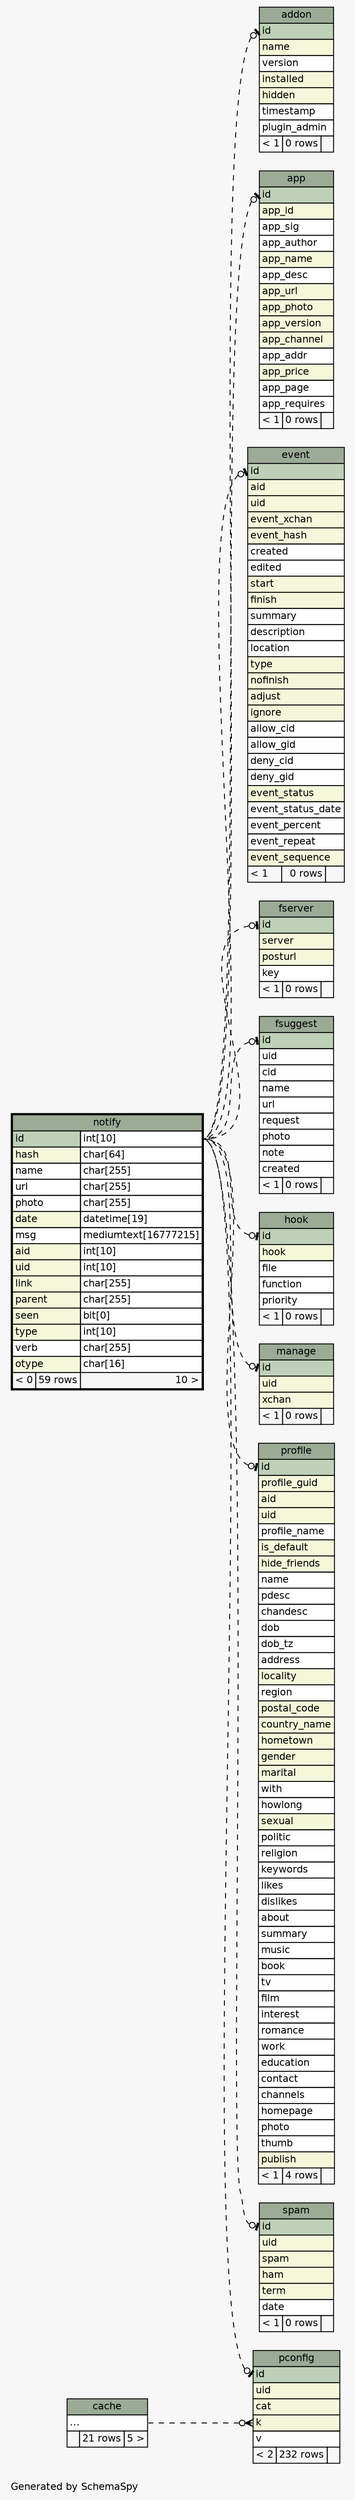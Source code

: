 // dot 2.26.3 on Linux 3.2.0-4-686-pae
// SchemaSpy rev 590
digraph "impliedTwoDegreesRelationshipsDiagram" {
  graph [
    rankdir="RL"
    bgcolor="#f7f7f7"
    label="\nGenerated by SchemaSpy"
    labeljust="l"
    nodesep="0.18"
    ranksep="0.46"
    fontname="Helvetica"
    fontsize="11"
  ];
  node [
    fontname="Helvetica"
    fontsize="11"
    shape="plaintext"
  ];
  edge [
    arrowsize="0.8"
  ];
  "addon":"id":w -> "notify":"id.type":e [arrowhead=none dir=back arrowtail=teeodot style=dashed];
  "app":"id":w -> "notify":"id.type":e [arrowhead=none dir=back arrowtail=teeodot style=dashed];
  "event":"id":w -> "notify":"id.type":e [arrowhead=none dir=back arrowtail=teeodot style=dashed];
  "fserver":"id":w -> "notify":"id.type":e [arrowhead=none dir=back arrowtail=teeodot style=dashed];
  "fsuggest":"id":w -> "notify":"id.type":e [arrowhead=none dir=back arrowtail=teeodot style=dashed];
  "hook":"id":w -> "notify":"id.type":e [arrowhead=none dir=back arrowtail=teeodot style=dashed];
  "manage":"id":w -> "notify":"id.type":e [arrowhead=none dir=back arrowtail=teeodot style=dashed];
  "pconfig":"id":w -> "notify":"id.type":e [arrowhead=none dir=back arrowtail=teeodot style=dashed];
  "pconfig":"k":w -> "cache":"elipses":e [arrowhead=none dir=back arrowtail=crowodot style=dashed];
  "profile":"id":w -> "notify":"id.type":e [arrowhead=none dir=back arrowtail=teeodot style=dashed];
  "spam":"id":w -> "notify":"id.type":e [arrowhead=none dir=back arrowtail=teeodot style=dashed];
  "addon" [
    label=<
    <TABLE BORDER="0" CELLBORDER="1" CELLSPACING="0" BGCOLOR="#ffffff">
      <TR><TD COLSPAN="3" BGCOLOR="#9bab96" ALIGN="CENTER">addon</TD></TR>
      <TR><TD PORT="id" COLSPAN="3" BGCOLOR="#bed1b8" ALIGN="LEFT">id</TD></TR>
      <TR><TD PORT="name" COLSPAN="3" BGCOLOR="#f4f7da" ALIGN="LEFT">name</TD></TR>
      <TR><TD PORT="version" COLSPAN="3" ALIGN="LEFT">version</TD></TR>
      <TR><TD PORT="installed" COLSPAN="3" BGCOLOR="#f4f7da" ALIGN="LEFT">installed</TD></TR>
      <TR><TD PORT="hidden" COLSPAN="3" BGCOLOR="#f4f7da" ALIGN="LEFT">hidden</TD></TR>
      <TR><TD PORT="timestamp" COLSPAN="3" ALIGN="LEFT">timestamp</TD></TR>
      <TR><TD PORT="plugin_admin" COLSPAN="3" ALIGN="LEFT">plugin_admin</TD></TR>
      <TR><TD ALIGN="LEFT" BGCOLOR="#f7f7f7">&lt; 1</TD><TD ALIGN="RIGHT" BGCOLOR="#f7f7f7">0 rows</TD><TD ALIGN="RIGHT" BGCOLOR="#f7f7f7">  </TD></TR>
    </TABLE>>
    URL="addon.html"
    tooltip="addon"
  ];
  "app" [
    label=<
    <TABLE BORDER="0" CELLBORDER="1" CELLSPACING="0" BGCOLOR="#ffffff">
      <TR><TD COLSPAN="3" BGCOLOR="#9bab96" ALIGN="CENTER">app</TD></TR>
      <TR><TD PORT="id" COLSPAN="3" BGCOLOR="#bed1b8" ALIGN="LEFT">id</TD></TR>
      <TR><TD PORT="app_id" COLSPAN="3" BGCOLOR="#f4f7da" ALIGN="LEFT">app_id</TD></TR>
      <TR><TD PORT="app_sig" COLSPAN="3" ALIGN="LEFT">app_sig</TD></TR>
      <TR><TD PORT="app_author" COLSPAN="3" ALIGN="LEFT">app_author</TD></TR>
      <TR><TD PORT="app_name" COLSPAN="3" BGCOLOR="#f4f7da" ALIGN="LEFT">app_name</TD></TR>
      <TR><TD PORT="app_desc" COLSPAN="3" ALIGN="LEFT">app_desc</TD></TR>
      <TR><TD PORT="app_url" COLSPAN="3" BGCOLOR="#f4f7da" ALIGN="LEFT">app_url</TD></TR>
      <TR><TD PORT="app_photo" COLSPAN="3" BGCOLOR="#f4f7da" ALIGN="LEFT">app_photo</TD></TR>
      <TR><TD PORT="app_version" COLSPAN="3" BGCOLOR="#f4f7da" ALIGN="LEFT">app_version</TD></TR>
      <TR><TD PORT="app_channel" COLSPAN="3" BGCOLOR="#f4f7da" ALIGN="LEFT">app_channel</TD></TR>
      <TR><TD PORT="app_addr" COLSPAN="3" ALIGN="LEFT">app_addr</TD></TR>
      <TR><TD PORT="app_price" COLSPAN="3" BGCOLOR="#f4f7da" ALIGN="LEFT">app_price</TD></TR>
      <TR><TD PORT="app_page" COLSPAN="3" ALIGN="LEFT">app_page</TD></TR>
      <TR><TD PORT="app_requires" COLSPAN="3" ALIGN="LEFT">app_requires</TD></TR>
      <TR><TD ALIGN="LEFT" BGCOLOR="#f7f7f7">&lt; 1</TD><TD ALIGN="RIGHT" BGCOLOR="#f7f7f7">0 rows</TD><TD ALIGN="RIGHT" BGCOLOR="#f7f7f7">  </TD></TR>
    </TABLE>>
    URL="app.html"
    tooltip="app"
  ];
  "cache" [
    label=<
    <TABLE BORDER="0" CELLBORDER="1" CELLSPACING="0" BGCOLOR="#ffffff">
      <TR><TD COLSPAN="3" BGCOLOR="#9bab96" ALIGN="CENTER">cache</TD></TR>
      <TR><TD PORT="elipses" COLSPAN="3" ALIGN="LEFT">...</TD></TR>
      <TR><TD ALIGN="LEFT" BGCOLOR="#f7f7f7">  </TD><TD ALIGN="RIGHT" BGCOLOR="#f7f7f7">21 rows</TD><TD ALIGN="RIGHT" BGCOLOR="#f7f7f7">5 &gt;</TD></TR>
    </TABLE>>
    URL="cache.html"
    tooltip="cache"
  ];
  "event" [
    label=<
    <TABLE BORDER="0" CELLBORDER="1" CELLSPACING="0" BGCOLOR="#ffffff">
      <TR><TD COLSPAN="3" BGCOLOR="#9bab96" ALIGN="CENTER">event</TD></TR>
      <TR><TD PORT="id" COLSPAN="3" BGCOLOR="#bed1b8" ALIGN="LEFT">id</TD></TR>
      <TR><TD PORT="aid" COLSPAN="3" BGCOLOR="#f4f7da" ALIGN="LEFT">aid</TD></TR>
      <TR><TD PORT="uid" COLSPAN="3" BGCOLOR="#f4f7da" ALIGN="LEFT">uid</TD></TR>
      <TR><TD PORT="event_xchan" COLSPAN="3" BGCOLOR="#f4f7da" ALIGN="LEFT">event_xchan</TD></TR>
      <TR><TD PORT="event_hash" COLSPAN="3" BGCOLOR="#f4f7da" ALIGN="LEFT">event_hash</TD></TR>
      <TR><TD PORT="created" COLSPAN="3" ALIGN="LEFT">created</TD></TR>
      <TR><TD PORT="edited" COLSPAN="3" ALIGN="LEFT">edited</TD></TR>
      <TR><TD PORT="start" COLSPAN="3" BGCOLOR="#f4f7da" ALIGN="LEFT">start</TD></TR>
      <TR><TD PORT="finish" COLSPAN="3" BGCOLOR="#f4f7da" ALIGN="LEFT">finish</TD></TR>
      <TR><TD PORT="summary" COLSPAN="3" ALIGN="LEFT">summary</TD></TR>
      <TR><TD PORT="description" COLSPAN="3" ALIGN="LEFT">description</TD></TR>
      <TR><TD PORT="location" COLSPAN="3" ALIGN="LEFT">location</TD></TR>
      <TR><TD PORT="type" COLSPAN="3" BGCOLOR="#f4f7da" ALIGN="LEFT">type</TD></TR>
      <TR><TD PORT="nofinish" COLSPAN="3" BGCOLOR="#f4f7da" ALIGN="LEFT">nofinish</TD></TR>
      <TR><TD PORT="adjust" COLSPAN="3" BGCOLOR="#f4f7da" ALIGN="LEFT">adjust</TD></TR>
      <TR><TD PORT="ignore" COLSPAN="3" BGCOLOR="#f4f7da" ALIGN="LEFT">ignore</TD></TR>
      <TR><TD PORT="allow_cid" COLSPAN="3" ALIGN="LEFT">allow_cid</TD></TR>
      <TR><TD PORT="allow_gid" COLSPAN="3" ALIGN="LEFT">allow_gid</TD></TR>
      <TR><TD PORT="deny_cid" COLSPAN="3" ALIGN="LEFT">deny_cid</TD></TR>
      <TR><TD PORT="deny_gid" COLSPAN="3" ALIGN="LEFT">deny_gid</TD></TR>
      <TR><TD PORT="event_status" COLSPAN="3" BGCOLOR="#f4f7da" ALIGN="LEFT">event_status</TD></TR>
      <TR><TD PORT="event_status_date" COLSPAN="3" ALIGN="LEFT">event_status_date</TD></TR>
      <TR><TD PORT="event_percent" COLSPAN="3" ALIGN="LEFT">event_percent</TD></TR>
      <TR><TD PORT="event_repeat" COLSPAN="3" ALIGN="LEFT">event_repeat</TD></TR>
      <TR><TD PORT="event_sequence" COLSPAN="3" BGCOLOR="#f4f7da" ALIGN="LEFT">event_sequence</TD></TR>
      <TR><TD ALIGN="LEFT" BGCOLOR="#f7f7f7">&lt; 1</TD><TD ALIGN="RIGHT" BGCOLOR="#f7f7f7">0 rows</TD><TD ALIGN="RIGHT" BGCOLOR="#f7f7f7">  </TD></TR>
    </TABLE>>
    URL="event.html"
    tooltip="event"
  ];
  "fserver" [
    label=<
    <TABLE BORDER="0" CELLBORDER="1" CELLSPACING="0" BGCOLOR="#ffffff">
      <TR><TD COLSPAN="3" BGCOLOR="#9bab96" ALIGN="CENTER">fserver</TD></TR>
      <TR><TD PORT="id" COLSPAN="3" BGCOLOR="#bed1b8" ALIGN="LEFT">id</TD></TR>
      <TR><TD PORT="server" COLSPAN="3" BGCOLOR="#f4f7da" ALIGN="LEFT">server</TD></TR>
      <TR><TD PORT="posturl" COLSPAN="3" BGCOLOR="#f4f7da" ALIGN="LEFT">posturl</TD></TR>
      <TR><TD PORT="key" COLSPAN="3" ALIGN="LEFT">key</TD></TR>
      <TR><TD ALIGN="LEFT" BGCOLOR="#f7f7f7">&lt; 1</TD><TD ALIGN="RIGHT" BGCOLOR="#f7f7f7">0 rows</TD><TD ALIGN="RIGHT" BGCOLOR="#f7f7f7">  </TD></TR>
    </TABLE>>
    URL="fserver.html"
    tooltip="fserver"
  ];
  "fsuggest" [
    label=<
    <TABLE BORDER="0" CELLBORDER="1" CELLSPACING="0" BGCOLOR="#ffffff">
      <TR><TD COLSPAN="3" BGCOLOR="#9bab96" ALIGN="CENTER">fsuggest</TD></TR>
      <TR><TD PORT="id" COLSPAN="3" BGCOLOR="#bed1b8" ALIGN="LEFT">id</TD></TR>
      <TR><TD PORT="uid" COLSPAN="3" ALIGN="LEFT">uid</TD></TR>
      <TR><TD PORT="cid" COLSPAN="3" ALIGN="LEFT">cid</TD></TR>
      <TR><TD PORT="name" COLSPAN="3" ALIGN="LEFT">name</TD></TR>
      <TR><TD PORT="url" COLSPAN="3" ALIGN="LEFT">url</TD></TR>
      <TR><TD PORT="request" COLSPAN="3" ALIGN="LEFT">request</TD></TR>
      <TR><TD PORT="photo" COLSPAN="3" ALIGN="LEFT">photo</TD></TR>
      <TR><TD PORT="note" COLSPAN="3" ALIGN="LEFT">note</TD></TR>
      <TR><TD PORT="created" COLSPAN="3" ALIGN="LEFT">created</TD></TR>
      <TR><TD ALIGN="LEFT" BGCOLOR="#f7f7f7">&lt; 1</TD><TD ALIGN="RIGHT" BGCOLOR="#f7f7f7">0 rows</TD><TD ALIGN="RIGHT" BGCOLOR="#f7f7f7">  </TD></TR>
    </TABLE>>
    URL="fsuggest.html"
    tooltip="fsuggest"
  ];
  "hook" [
    label=<
    <TABLE BORDER="0" CELLBORDER="1" CELLSPACING="0" BGCOLOR="#ffffff">
      <TR><TD COLSPAN="3" BGCOLOR="#9bab96" ALIGN="CENTER">hook</TD></TR>
      <TR><TD PORT="id" COLSPAN="3" BGCOLOR="#bed1b8" ALIGN="LEFT">id</TD></TR>
      <TR><TD PORT="hook" COLSPAN="3" BGCOLOR="#f4f7da" ALIGN="LEFT">hook</TD></TR>
      <TR><TD PORT="file" COLSPAN="3" ALIGN="LEFT">file</TD></TR>
      <TR><TD PORT="function" COLSPAN="3" ALIGN="LEFT">function</TD></TR>
      <TR><TD PORT="priority" COLSPAN="3" ALIGN="LEFT">priority</TD></TR>
      <TR><TD ALIGN="LEFT" BGCOLOR="#f7f7f7">&lt; 1</TD><TD ALIGN="RIGHT" BGCOLOR="#f7f7f7">0 rows</TD><TD ALIGN="RIGHT" BGCOLOR="#f7f7f7">  </TD></TR>
    </TABLE>>
    URL="hook.html"
    tooltip="hook"
  ];
  "manage" [
    label=<
    <TABLE BORDER="0" CELLBORDER="1" CELLSPACING="0" BGCOLOR="#ffffff">
      <TR><TD COLSPAN="3" BGCOLOR="#9bab96" ALIGN="CENTER">manage</TD></TR>
      <TR><TD PORT="id" COLSPAN="3" BGCOLOR="#bed1b8" ALIGN="LEFT">id</TD></TR>
      <TR><TD PORT="uid" COLSPAN="3" BGCOLOR="#f4f7da" ALIGN="LEFT">uid</TD></TR>
      <TR><TD PORT="xchan" COLSPAN="3" BGCOLOR="#f4f7da" ALIGN="LEFT">xchan</TD></TR>
      <TR><TD ALIGN="LEFT" BGCOLOR="#f7f7f7">&lt; 1</TD><TD ALIGN="RIGHT" BGCOLOR="#f7f7f7">0 rows</TD><TD ALIGN="RIGHT" BGCOLOR="#f7f7f7">  </TD></TR>
    </TABLE>>
    URL="manage.html"
    tooltip="manage"
  ];
  "notify" [
    label=<
    <TABLE BORDER="2" CELLBORDER="1" CELLSPACING="0" BGCOLOR="#ffffff">
      <TR><TD COLSPAN="3" BGCOLOR="#9bab96" ALIGN="CENTER">notify</TD></TR>
      <TR><TD PORT="id" COLSPAN="2" BGCOLOR="#bed1b8" ALIGN="LEFT">id</TD><TD PORT="id.type" ALIGN="LEFT">int[10]</TD></TR>
      <TR><TD PORT="hash" COLSPAN="2" BGCOLOR="#f4f7da" ALIGN="LEFT">hash</TD><TD PORT="hash.type" ALIGN="LEFT">char[64]</TD></TR>
      <TR><TD PORT="name" COLSPAN="2" ALIGN="LEFT">name</TD><TD PORT="name.type" ALIGN="LEFT">char[255]</TD></TR>
      <TR><TD PORT="url" COLSPAN="2" ALIGN="LEFT">url</TD><TD PORT="url.type" ALIGN="LEFT">char[255]</TD></TR>
      <TR><TD PORT="photo" COLSPAN="2" ALIGN="LEFT">photo</TD><TD PORT="photo.type" ALIGN="LEFT">char[255]</TD></TR>
      <TR><TD PORT="date" COLSPAN="2" BGCOLOR="#f4f7da" ALIGN="LEFT">date</TD><TD PORT="date.type" ALIGN="LEFT">datetime[19]</TD></TR>
      <TR><TD PORT="msg" COLSPAN="2" ALIGN="LEFT">msg</TD><TD PORT="msg.type" ALIGN="LEFT">mediumtext[16777215]</TD></TR>
      <TR><TD PORT="aid" COLSPAN="2" BGCOLOR="#f4f7da" ALIGN="LEFT">aid</TD><TD PORT="aid.type" ALIGN="LEFT">int[10]</TD></TR>
      <TR><TD PORT="uid" COLSPAN="2" BGCOLOR="#f4f7da" ALIGN="LEFT">uid</TD><TD PORT="uid.type" ALIGN="LEFT">int[10]</TD></TR>
      <TR><TD PORT="link" COLSPAN="2" BGCOLOR="#f4f7da" ALIGN="LEFT">link</TD><TD PORT="link.type" ALIGN="LEFT">char[255]</TD></TR>
      <TR><TD PORT="parent" COLSPAN="2" BGCOLOR="#f4f7da" ALIGN="LEFT">parent</TD><TD PORT="parent.type" ALIGN="LEFT">char[255]</TD></TR>
      <TR><TD PORT="seen" COLSPAN="2" BGCOLOR="#f4f7da" ALIGN="LEFT">seen</TD><TD PORT="seen.type" ALIGN="LEFT">bit[0]</TD></TR>
      <TR><TD PORT="type" COLSPAN="2" BGCOLOR="#f4f7da" ALIGN="LEFT">type</TD><TD PORT="type.type" ALIGN="LEFT">int[10]</TD></TR>
      <TR><TD PORT="verb" COLSPAN="2" ALIGN="LEFT">verb</TD><TD PORT="verb.type" ALIGN="LEFT">char[255]</TD></TR>
      <TR><TD PORT="otype" COLSPAN="2" BGCOLOR="#f4f7da" ALIGN="LEFT">otype</TD><TD PORT="otype.type" ALIGN="LEFT">char[16]</TD></TR>
      <TR><TD ALIGN="LEFT" BGCOLOR="#f7f7f7">&lt; 0</TD><TD ALIGN="RIGHT" BGCOLOR="#f7f7f7">59 rows</TD><TD ALIGN="RIGHT" BGCOLOR="#f7f7f7">10 &gt;</TD></TR>
    </TABLE>>
    URL="notify.html"
    tooltip="notify"
  ];
  "pconfig" [
    label=<
    <TABLE BORDER="0" CELLBORDER="1" CELLSPACING="0" BGCOLOR="#ffffff">
      <TR><TD COLSPAN="3" BGCOLOR="#9bab96" ALIGN="CENTER">pconfig</TD></TR>
      <TR><TD PORT="id" COLSPAN="3" BGCOLOR="#bed1b8" ALIGN="LEFT">id</TD></TR>
      <TR><TD PORT="uid" COLSPAN="3" BGCOLOR="#f4f7da" ALIGN="LEFT">uid</TD></TR>
      <TR><TD PORT="cat" COLSPAN="3" BGCOLOR="#f4f7da" ALIGN="LEFT">cat</TD></TR>
      <TR><TD PORT="k" COLSPAN="3" BGCOLOR="#f4f7da" ALIGN="LEFT">k</TD></TR>
      <TR><TD PORT="v" COLSPAN="3" ALIGN="LEFT">v</TD></TR>
      <TR><TD ALIGN="LEFT" BGCOLOR="#f7f7f7">&lt; 2</TD><TD ALIGN="RIGHT" BGCOLOR="#f7f7f7">232 rows</TD><TD ALIGN="RIGHT" BGCOLOR="#f7f7f7">  </TD></TR>
    </TABLE>>
    URL="pconfig.html"
    tooltip="pconfig"
  ];
  "profile" [
    label=<
    <TABLE BORDER="0" CELLBORDER="1" CELLSPACING="0" BGCOLOR="#ffffff">
      <TR><TD COLSPAN="3" BGCOLOR="#9bab96" ALIGN="CENTER">profile</TD></TR>
      <TR><TD PORT="id" COLSPAN="3" BGCOLOR="#bed1b8" ALIGN="LEFT">id</TD></TR>
      <TR><TD PORT="profile_guid" COLSPAN="3" BGCOLOR="#f4f7da" ALIGN="LEFT">profile_guid</TD></TR>
      <TR><TD PORT="aid" COLSPAN="3" BGCOLOR="#f4f7da" ALIGN="LEFT">aid</TD></TR>
      <TR><TD PORT="uid" COLSPAN="3" BGCOLOR="#f4f7da" ALIGN="LEFT">uid</TD></TR>
      <TR><TD PORT="profile_name" COLSPAN="3" ALIGN="LEFT">profile_name</TD></TR>
      <TR><TD PORT="is_default" COLSPAN="3" BGCOLOR="#f4f7da" ALIGN="LEFT">is_default</TD></TR>
      <TR><TD PORT="hide_friends" COLSPAN="3" BGCOLOR="#f4f7da" ALIGN="LEFT">hide_friends</TD></TR>
      <TR><TD PORT="name" COLSPAN="3" ALIGN="LEFT">name</TD></TR>
      <TR><TD PORT="pdesc" COLSPAN="3" ALIGN="LEFT">pdesc</TD></TR>
      <TR><TD PORT="chandesc" COLSPAN="3" ALIGN="LEFT">chandesc</TD></TR>
      <TR><TD PORT="dob" COLSPAN="3" ALIGN="LEFT">dob</TD></TR>
      <TR><TD PORT="dob_tz" COLSPAN="3" ALIGN="LEFT">dob_tz</TD></TR>
      <TR><TD PORT="address" COLSPAN="3" ALIGN="LEFT">address</TD></TR>
      <TR><TD PORT="locality" COLSPAN="3" BGCOLOR="#f4f7da" ALIGN="LEFT">locality</TD></TR>
      <TR><TD PORT="region" COLSPAN="3" ALIGN="LEFT">region</TD></TR>
      <TR><TD PORT="postal_code" COLSPAN="3" BGCOLOR="#f4f7da" ALIGN="LEFT">postal_code</TD></TR>
      <TR><TD PORT="country_name" COLSPAN="3" BGCOLOR="#f4f7da" ALIGN="LEFT">country_name</TD></TR>
      <TR><TD PORT="hometown" COLSPAN="3" BGCOLOR="#f4f7da" ALIGN="LEFT">hometown</TD></TR>
      <TR><TD PORT="gender" COLSPAN="3" BGCOLOR="#f4f7da" ALIGN="LEFT">gender</TD></TR>
      <TR><TD PORT="marital" COLSPAN="3" BGCOLOR="#f4f7da" ALIGN="LEFT">marital</TD></TR>
      <TR><TD PORT="with" COLSPAN="3" ALIGN="LEFT">with</TD></TR>
      <TR><TD PORT="howlong" COLSPAN="3" ALIGN="LEFT">howlong</TD></TR>
      <TR><TD PORT="sexual" COLSPAN="3" BGCOLOR="#f4f7da" ALIGN="LEFT">sexual</TD></TR>
      <TR><TD PORT="politic" COLSPAN="3" ALIGN="LEFT">politic</TD></TR>
      <TR><TD PORT="religion" COLSPAN="3" ALIGN="LEFT">religion</TD></TR>
      <TR><TD PORT="keywords" COLSPAN="3" ALIGN="LEFT">keywords</TD></TR>
      <TR><TD PORT="likes" COLSPAN="3" ALIGN="LEFT">likes</TD></TR>
      <TR><TD PORT="dislikes" COLSPAN="3" ALIGN="LEFT">dislikes</TD></TR>
      <TR><TD PORT="about" COLSPAN="3" ALIGN="LEFT">about</TD></TR>
      <TR><TD PORT="summary" COLSPAN="3" ALIGN="LEFT">summary</TD></TR>
      <TR><TD PORT="music" COLSPAN="3" ALIGN="LEFT">music</TD></TR>
      <TR><TD PORT="book" COLSPAN="3" ALIGN="LEFT">book</TD></TR>
      <TR><TD PORT="tv" COLSPAN="3" ALIGN="LEFT">tv</TD></TR>
      <TR><TD PORT="film" COLSPAN="3" ALIGN="LEFT">film</TD></TR>
      <TR><TD PORT="interest" COLSPAN="3" ALIGN="LEFT">interest</TD></TR>
      <TR><TD PORT="romance" COLSPAN="3" ALIGN="LEFT">romance</TD></TR>
      <TR><TD PORT="work" COLSPAN="3" ALIGN="LEFT">work</TD></TR>
      <TR><TD PORT="education" COLSPAN="3" ALIGN="LEFT">education</TD></TR>
      <TR><TD PORT="contact" COLSPAN="3" ALIGN="LEFT">contact</TD></TR>
      <TR><TD PORT="channels" COLSPAN="3" ALIGN="LEFT">channels</TD></TR>
      <TR><TD PORT="homepage" COLSPAN="3" ALIGN="LEFT">homepage</TD></TR>
      <TR><TD PORT="photo" COLSPAN="3" ALIGN="LEFT">photo</TD></TR>
      <TR><TD PORT="thumb" COLSPAN="3" ALIGN="LEFT">thumb</TD></TR>
      <TR><TD PORT="publish" COLSPAN="3" BGCOLOR="#f4f7da" ALIGN="LEFT">publish</TD></TR>
      <TR><TD ALIGN="LEFT" BGCOLOR="#f7f7f7">&lt; 1</TD><TD ALIGN="RIGHT" BGCOLOR="#f7f7f7">4 rows</TD><TD ALIGN="RIGHT" BGCOLOR="#f7f7f7">  </TD></TR>
    </TABLE>>
    URL="profile.html"
    tooltip="profile"
  ];
  "spam" [
    label=<
    <TABLE BORDER="0" CELLBORDER="1" CELLSPACING="0" BGCOLOR="#ffffff">
      <TR><TD COLSPAN="3" BGCOLOR="#9bab96" ALIGN="CENTER">spam</TD></TR>
      <TR><TD PORT="id" COLSPAN="3" BGCOLOR="#bed1b8" ALIGN="LEFT">id</TD></TR>
      <TR><TD PORT="uid" COLSPAN="3" BGCOLOR="#f4f7da" ALIGN="LEFT">uid</TD></TR>
      <TR><TD PORT="spam" COLSPAN="3" BGCOLOR="#f4f7da" ALIGN="LEFT">spam</TD></TR>
      <TR><TD PORT="ham" COLSPAN="3" BGCOLOR="#f4f7da" ALIGN="LEFT">ham</TD></TR>
      <TR><TD PORT="term" COLSPAN="3" BGCOLOR="#f4f7da" ALIGN="LEFT">term</TD></TR>
      <TR><TD PORT="date" COLSPAN="3" ALIGN="LEFT">date</TD></TR>
      <TR><TD ALIGN="LEFT" BGCOLOR="#f7f7f7">&lt; 1</TD><TD ALIGN="RIGHT" BGCOLOR="#f7f7f7">0 rows</TD><TD ALIGN="RIGHT" BGCOLOR="#f7f7f7">  </TD></TR>
    </TABLE>>
    URL="spam.html"
    tooltip="spam"
  ];
}
